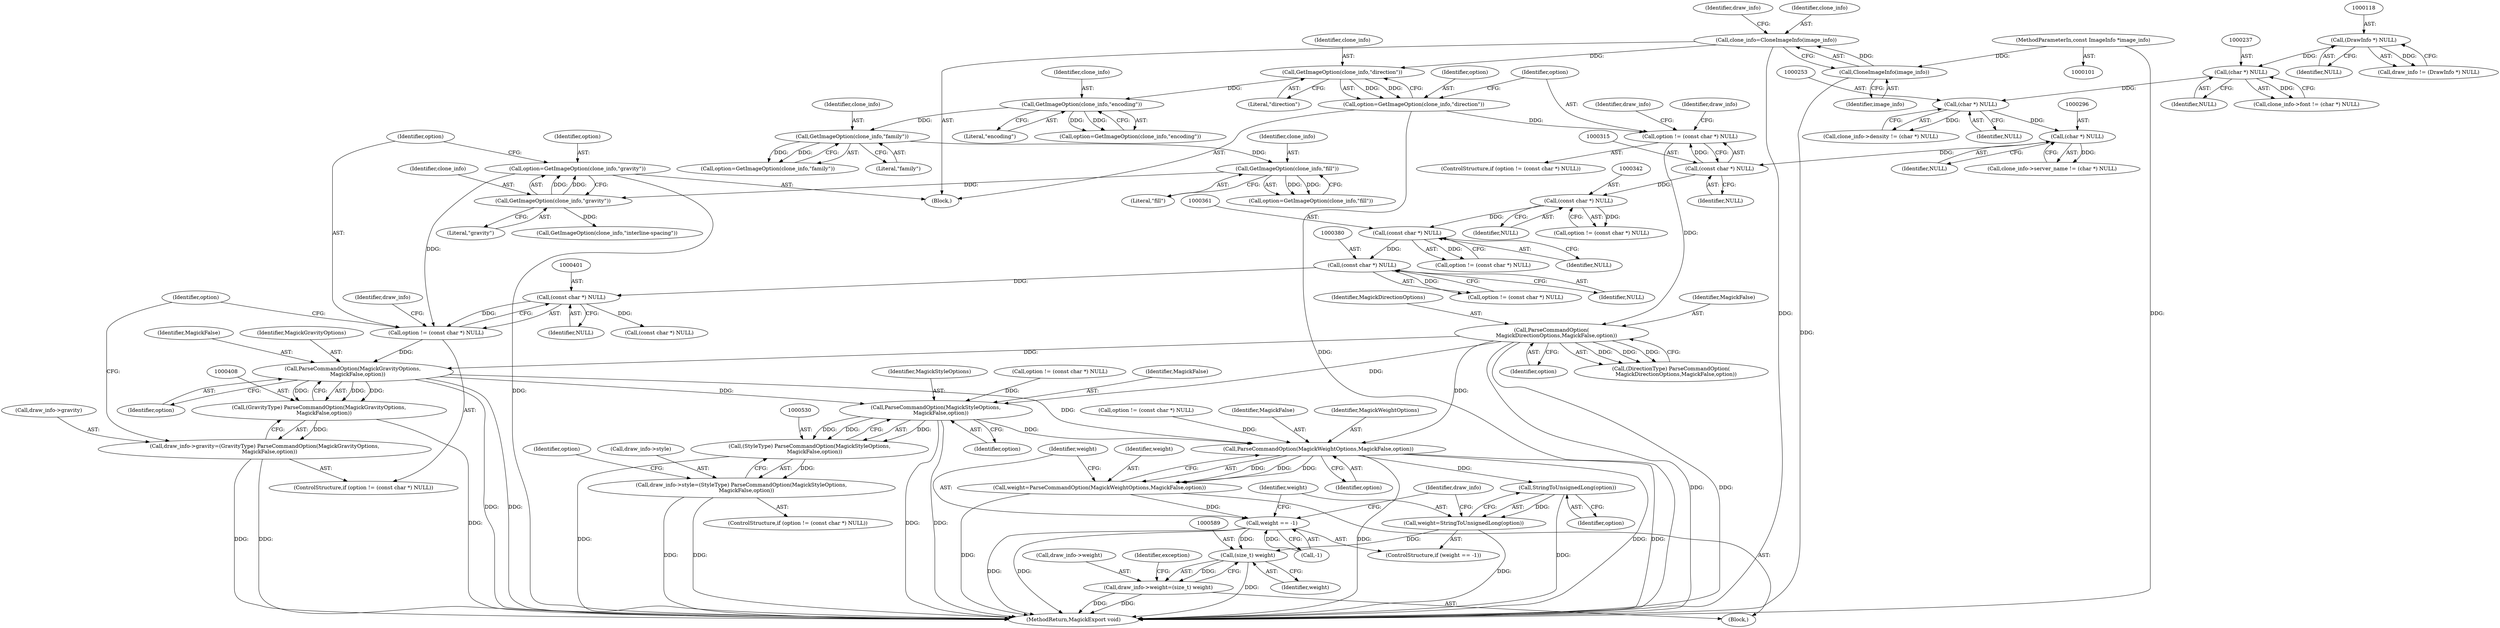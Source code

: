 digraph "0_ImageMagick_726812fa2fa7ce16bcf58f6e115f65427a1c0950_4@pointer" {
"1000409" [label="(Call,ParseCommandOption(MagickGravityOptions,\n      MagickFalse,option))"];
"1000323" [label="(Call,ParseCommandOption(\n      MagickDirectionOptions,MagickFalse,option))"];
"1000312" [label="(Call,option != (const char *) NULL)"];
"1000306" [label="(Call,option=GetImageOption(clone_info,\"direction\"))"];
"1000308" [label="(Call,GetImageOption(clone_info,\"direction\"))"];
"1000128" [label="(Call,clone_info=CloneImageInfo(image_info))"];
"1000130" [label="(Call,CloneImageInfo(image_info))"];
"1000102" [label="(MethodParameterIn,const ImageInfo *image_info)"];
"1000314" [label="(Call,(const char *) NULL)"];
"1000295" [label="(Call,(char *) NULL)"];
"1000252" [label="(Call,(char *) NULL)"];
"1000236" [label="(Call,(char *) NULL)"];
"1000117" [label="(Call,(DrawInfo *) NULL)"];
"1000398" [label="(Call,option != (const char *) NULL)"];
"1000392" [label="(Call,option=GetImageOption(clone_info,\"gravity\"))"];
"1000394" [label="(Call,GetImageOption(clone_info,\"gravity\"))"];
"1000373" [label="(Call,GetImageOption(clone_info,\"fill\"))"];
"1000354" [label="(Call,GetImageOption(clone_info,\"family\"))"];
"1000335" [label="(Call,GetImageOption(clone_info,\"encoding\"))"];
"1000400" [label="(Call,(const char *) NULL)"];
"1000379" [label="(Call,(const char *) NULL)"];
"1000360" [label="(Call,(const char *) NULL)"];
"1000341" [label="(Call,(const char *) NULL)"];
"1000407" [label="(Call,(GravityType) ParseCommandOption(MagickGravityOptions,\n      MagickFalse,option))"];
"1000403" [label="(Call,draw_info->gravity=(GravityType) ParseCommandOption(MagickGravityOptions,\n      MagickFalse,option))"];
"1000531" [label="(Call,ParseCommandOption(MagickStyleOptions,\n      MagickFalse,option))"];
"1000529" [label="(Call,(StyleType) ParseCommandOption(MagickStyleOptions,\n      MagickFalse,option))"];
"1000525" [label="(Call,draw_info->style=(StyleType) ParseCommandOption(MagickStyleOptions,\n      MagickFalse,option))"];
"1000571" [label="(Call,ParseCommandOption(MagickWeightOptions,MagickFalse,option))"];
"1000569" [label="(Call,weight=ParseCommandOption(MagickWeightOptions,MagickFalse,option))"];
"1000576" [label="(Call,weight == -1)"];
"1000588" [label="(Call,(size_t) weight)"];
"1000584" [label="(Call,draw_info->weight=(size_t) weight)"];
"1000582" [label="(Call,StringToUnsignedLong(option))"];
"1000580" [label="(Call,weight=StringToUnsignedLong(option))"];
"1000574" [label="(Identifier,option)"];
"1000532" [label="(Identifier,MagickStyleOptions)"];
"1000580" [label="(Call,weight=StringToUnsignedLong(option))"];
"1000583" [label="(Identifier,option)"];
"1000307" [label="(Identifier,option)"];
"1000343" [label="(Identifier,NULL)"];
"1000324" [label="(Identifier,MagickDirectionOptions)"];
"1000311" [label="(ControlStructure,if (option != (const char *) NULL))"];
"1000130" [label="(Call,CloneImageInfo(image_info))"];
"1000404" [label="(Call,draw_info->gravity)"];
"1000531" [label="(Call,ParseCommandOption(MagickStyleOptions,\n      MagickFalse,option))"];
"1000410" [label="(Identifier,MagickGravityOptions)"];
"1000562" [label="(Call,option != (const char *) NULL)"];
"1000399" [label="(Identifier,option)"];
"1000319" [label="(Identifier,draw_info)"];
"1000330" [label="(Identifier,draw_info)"];
"1000582" [label="(Call,StringToUnsignedLong(option))"];
"1000400" [label="(Call,(const char *) NULL)"];
"1000407" [label="(Call,(GravityType) ParseCommandOption(MagickGravityOptions,\n      MagickFalse,option))"];
"1000371" [label="(Call,option=GetImageOption(clone_info,\"fill\"))"];
"1000576" [label="(Call,weight == -1)"];
"1000373" [label="(Call,GetImageOption(clone_info,\"fill\"))"];
"1000335" [label="(Call,GetImageOption(clone_info,\"encoding\"))"];
"1000129" [label="(Identifier,clone_info)"];
"1000306" [label="(Call,option=GetImageOption(clone_info,\"direction\"))"];
"1000393" [label="(Identifier,option)"];
"1000323" [label="(Call,ParseCommandOption(\n      MagickDirectionOptions,MagickFalse,option))"];
"1000395" [label="(Identifier,clone_info)"];
"1000131" [label="(Identifier,image_info)"];
"1000571" [label="(Call,ParseCommandOption(MagickWeightOptions,MagickFalse,option))"];
"1000590" [label="(Identifier,weight)"];
"1000117" [label="(Call,(DrawInfo *) NULL)"];
"1000534" [label="(Identifier,option)"];
"1000337" [label="(Literal,\"encoding\")"];
"1000570" [label="(Identifier,weight)"];
"1000325" [label="(Identifier,MagickFalse)"];
"1000581" [label="(Identifier,weight)"];
"1000520" [label="(Call,option != (const char *) NULL)"];
"1000128" [label="(Call,clone_info=CloneImageInfo(image_info))"];
"1000402" [label="(Identifier,NULL)"];
"1000339" [label="(Call,option != (const char *) NULL)"];
"1000421" [label="(Call,(const char *) NULL)"];
"1000354" [label="(Call,GetImageOption(clone_info,\"family\"))"];
"1000525" [label="(Call,draw_info->style=(StyleType) ParseCommandOption(MagickStyleOptions,\n      MagickFalse,option))"];
"1000394" [label="(Call,GetImageOption(clone_info,\"gravity\"))"];
"1000415" [label="(Call,GetImageOption(clone_info,\"interline-spacing\"))"];
"1000316" [label="(Identifier,NULL)"];
"1000403" [label="(Call,draw_info->gravity=(GravityType) ParseCommandOption(MagickGravityOptions,\n      MagickFalse,option))"];
"1000381" [label="(Identifier,NULL)"];
"1000588" [label="(Call,(size_t) weight)"];
"1000398" [label="(Call,option != (const char *) NULL)"];
"1000119" [label="(Identifier,NULL)"];
"1000396" [label="(Literal,\"gravity\")"];
"1000248" [label="(Call,clone_info->density != (char *) NULL)"];
"1000314" [label="(Call,(const char *) NULL)"];
"1000236" [label="(Call,(char *) NULL)"];
"1000295" [label="(Call,(char *) NULL)"];
"1000409" [label="(Call,ParseCommandOption(MagickGravityOptions,\n      MagickFalse,option))"];
"1000232" [label="(Call,clone_info->font != (char *) NULL)"];
"1000352" [label="(Call,option=GetImageOption(clone_info,\"family\"))"];
"1000356" [label="(Literal,\"family\")"];
"1000529" [label="(Call,(StyleType) ParseCommandOption(MagickStyleOptions,\n      MagickFalse,option))"];
"1000362" [label="(Identifier,NULL)"];
"1000309" [label="(Identifier,clone_info)"];
"1000102" [label="(MethodParameterIn,const ImageInfo *image_info)"];
"1000308" [label="(Call,GetImageOption(clone_info,\"direction\"))"];
"1000374" [label="(Identifier,clone_info)"];
"1000377" [label="(Call,option != (const char *) NULL)"];
"1000573" [label="(Identifier,MagickFalse)"];
"1000336" [label="(Identifier,clone_info)"];
"1000333" [label="(Call,option=GetImageOption(clone_info,\"encoding\"))"];
"1000135" [label="(Identifier,draw_info)"];
"1000412" [label="(Identifier,option)"];
"1000392" [label="(Call,option=GetImageOption(clone_info,\"gravity\"))"];
"1000577" [label="(Identifier,weight)"];
"1000379" [label="(Call,(const char *) NULL)"];
"1000238" [label="(Identifier,NULL)"];
"1000526" [label="(Call,draw_info->style)"];
"1000586" [label="(Identifier,draw_info)"];
"1000297" [label="(Identifier,NULL)"];
"1000575" [label="(ControlStructure,if (weight == -1))"];
"1000254" [label="(Identifier,NULL)"];
"1000585" [label="(Call,draw_info->weight)"];
"1000360" [label="(Call,(const char *) NULL)"];
"1000592" [label="(Identifier,exception)"];
"1000569" [label="(Call,weight=ParseCommandOption(MagickWeightOptions,MagickFalse,option))"];
"1000604" [label="(MethodReturn,MagickExport void)"];
"1000310" [label="(Literal,\"direction\")"];
"1000411" [label="(Identifier,MagickFalse)"];
"1000572" [label="(Identifier,MagickWeightOptions)"];
"1000104" [label="(Block,)"];
"1000375" [label="(Literal,\"fill\")"];
"1000313" [label="(Identifier,option)"];
"1000326" [label="(Identifier,option)"];
"1000115" [label="(Call,draw_info != (DrawInfo *) NULL)"];
"1000321" [label="(Call,(DirectionType) ParseCommandOption(\n      MagickDirectionOptions,MagickFalse,option))"];
"1000584" [label="(Call,draw_info->weight=(size_t) weight)"];
"1000358" [label="(Call,option != (const char *) NULL)"];
"1000414" [label="(Identifier,option)"];
"1000397" [label="(ControlStructure,if (option != (const char *) NULL))"];
"1000405" [label="(Identifier,draw_info)"];
"1000578" [label="(Call,-1)"];
"1000533" [label="(Identifier,MagickFalse)"];
"1000355" [label="(Identifier,clone_info)"];
"1000519" [label="(ControlStructure,if (option != (const char *) NULL))"];
"1000341" [label="(Call,(const char *) NULL)"];
"1000291" [label="(Call,clone_info->server_name != (char *) NULL)"];
"1000252" [label="(Call,(char *) NULL)"];
"1000312" [label="(Call,option != (const char *) NULL)"];
"1000536" [label="(Identifier,option)"];
"1000567" [label="(Block,)"];
"1000409" -> "1000407"  [label="AST: "];
"1000409" -> "1000412"  [label="CFG: "];
"1000410" -> "1000409"  [label="AST: "];
"1000411" -> "1000409"  [label="AST: "];
"1000412" -> "1000409"  [label="AST: "];
"1000407" -> "1000409"  [label="CFG: "];
"1000409" -> "1000604"  [label="DDG: "];
"1000409" -> "1000604"  [label="DDG: "];
"1000409" -> "1000407"  [label="DDG: "];
"1000409" -> "1000407"  [label="DDG: "];
"1000409" -> "1000407"  [label="DDG: "];
"1000323" -> "1000409"  [label="DDG: "];
"1000398" -> "1000409"  [label="DDG: "];
"1000409" -> "1000531"  [label="DDG: "];
"1000409" -> "1000571"  [label="DDG: "];
"1000323" -> "1000321"  [label="AST: "];
"1000323" -> "1000326"  [label="CFG: "];
"1000324" -> "1000323"  [label="AST: "];
"1000325" -> "1000323"  [label="AST: "];
"1000326" -> "1000323"  [label="AST: "];
"1000321" -> "1000323"  [label="CFG: "];
"1000323" -> "1000604"  [label="DDG: "];
"1000323" -> "1000604"  [label="DDG: "];
"1000323" -> "1000321"  [label="DDG: "];
"1000323" -> "1000321"  [label="DDG: "];
"1000323" -> "1000321"  [label="DDG: "];
"1000312" -> "1000323"  [label="DDG: "];
"1000323" -> "1000531"  [label="DDG: "];
"1000323" -> "1000571"  [label="DDG: "];
"1000312" -> "1000311"  [label="AST: "];
"1000312" -> "1000314"  [label="CFG: "];
"1000313" -> "1000312"  [label="AST: "];
"1000314" -> "1000312"  [label="AST: "];
"1000319" -> "1000312"  [label="CFG: "];
"1000330" -> "1000312"  [label="CFG: "];
"1000306" -> "1000312"  [label="DDG: "];
"1000314" -> "1000312"  [label="DDG: "];
"1000306" -> "1000104"  [label="AST: "];
"1000306" -> "1000308"  [label="CFG: "];
"1000307" -> "1000306"  [label="AST: "];
"1000308" -> "1000306"  [label="AST: "];
"1000313" -> "1000306"  [label="CFG: "];
"1000306" -> "1000604"  [label="DDG: "];
"1000308" -> "1000306"  [label="DDG: "];
"1000308" -> "1000306"  [label="DDG: "];
"1000308" -> "1000310"  [label="CFG: "];
"1000309" -> "1000308"  [label="AST: "];
"1000310" -> "1000308"  [label="AST: "];
"1000128" -> "1000308"  [label="DDG: "];
"1000308" -> "1000335"  [label="DDG: "];
"1000128" -> "1000104"  [label="AST: "];
"1000128" -> "1000130"  [label="CFG: "];
"1000129" -> "1000128"  [label="AST: "];
"1000130" -> "1000128"  [label="AST: "];
"1000135" -> "1000128"  [label="CFG: "];
"1000128" -> "1000604"  [label="DDG: "];
"1000130" -> "1000128"  [label="DDG: "];
"1000130" -> "1000131"  [label="CFG: "];
"1000131" -> "1000130"  [label="AST: "];
"1000130" -> "1000604"  [label="DDG: "];
"1000102" -> "1000130"  [label="DDG: "];
"1000102" -> "1000101"  [label="AST: "];
"1000102" -> "1000604"  [label="DDG: "];
"1000314" -> "1000316"  [label="CFG: "];
"1000315" -> "1000314"  [label="AST: "];
"1000316" -> "1000314"  [label="AST: "];
"1000295" -> "1000314"  [label="DDG: "];
"1000314" -> "1000341"  [label="DDG: "];
"1000295" -> "1000291"  [label="AST: "];
"1000295" -> "1000297"  [label="CFG: "];
"1000296" -> "1000295"  [label="AST: "];
"1000297" -> "1000295"  [label="AST: "];
"1000291" -> "1000295"  [label="CFG: "];
"1000295" -> "1000291"  [label="DDG: "];
"1000252" -> "1000295"  [label="DDG: "];
"1000252" -> "1000248"  [label="AST: "];
"1000252" -> "1000254"  [label="CFG: "];
"1000253" -> "1000252"  [label="AST: "];
"1000254" -> "1000252"  [label="AST: "];
"1000248" -> "1000252"  [label="CFG: "];
"1000252" -> "1000248"  [label="DDG: "];
"1000236" -> "1000252"  [label="DDG: "];
"1000236" -> "1000232"  [label="AST: "];
"1000236" -> "1000238"  [label="CFG: "];
"1000237" -> "1000236"  [label="AST: "];
"1000238" -> "1000236"  [label="AST: "];
"1000232" -> "1000236"  [label="CFG: "];
"1000236" -> "1000232"  [label="DDG: "];
"1000117" -> "1000236"  [label="DDG: "];
"1000117" -> "1000115"  [label="AST: "];
"1000117" -> "1000119"  [label="CFG: "];
"1000118" -> "1000117"  [label="AST: "];
"1000119" -> "1000117"  [label="AST: "];
"1000115" -> "1000117"  [label="CFG: "];
"1000117" -> "1000115"  [label="DDG: "];
"1000398" -> "1000397"  [label="AST: "];
"1000398" -> "1000400"  [label="CFG: "];
"1000399" -> "1000398"  [label="AST: "];
"1000400" -> "1000398"  [label="AST: "];
"1000405" -> "1000398"  [label="CFG: "];
"1000414" -> "1000398"  [label="CFG: "];
"1000392" -> "1000398"  [label="DDG: "];
"1000400" -> "1000398"  [label="DDG: "];
"1000392" -> "1000104"  [label="AST: "];
"1000392" -> "1000394"  [label="CFG: "];
"1000393" -> "1000392"  [label="AST: "];
"1000394" -> "1000392"  [label="AST: "];
"1000399" -> "1000392"  [label="CFG: "];
"1000392" -> "1000604"  [label="DDG: "];
"1000394" -> "1000392"  [label="DDG: "];
"1000394" -> "1000392"  [label="DDG: "];
"1000394" -> "1000396"  [label="CFG: "];
"1000395" -> "1000394"  [label="AST: "];
"1000396" -> "1000394"  [label="AST: "];
"1000373" -> "1000394"  [label="DDG: "];
"1000394" -> "1000415"  [label="DDG: "];
"1000373" -> "1000371"  [label="AST: "];
"1000373" -> "1000375"  [label="CFG: "];
"1000374" -> "1000373"  [label="AST: "];
"1000375" -> "1000373"  [label="AST: "];
"1000371" -> "1000373"  [label="CFG: "];
"1000373" -> "1000371"  [label="DDG: "];
"1000373" -> "1000371"  [label="DDG: "];
"1000354" -> "1000373"  [label="DDG: "];
"1000354" -> "1000352"  [label="AST: "];
"1000354" -> "1000356"  [label="CFG: "];
"1000355" -> "1000354"  [label="AST: "];
"1000356" -> "1000354"  [label="AST: "];
"1000352" -> "1000354"  [label="CFG: "];
"1000354" -> "1000352"  [label="DDG: "];
"1000354" -> "1000352"  [label="DDG: "];
"1000335" -> "1000354"  [label="DDG: "];
"1000335" -> "1000333"  [label="AST: "];
"1000335" -> "1000337"  [label="CFG: "];
"1000336" -> "1000335"  [label="AST: "];
"1000337" -> "1000335"  [label="AST: "];
"1000333" -> "1000335"  [label="CFG: "];
"1000335" -> "1000333"  [label="DDG: "];
"1000335" -> "1000333"  [label="DDG: "];
"1000400" -> "1000402"  [label="CFG: "];
"1000401" -> "1000400"  [label="AST: "];
"1000402" -> "1000400"  [label="AST: "];
"1000379" -> "1000400"  [label="DDG: "];
"1000400" -> "1000421"  [label="DDG: "];
"1000379" -> "1000377"  [label="AST: "];
"1000379" -> "1000381"  [label="CFG: "];
"1000380" -> "1000379"  [label="AST: "];
"1000381" -> "1000379"  [label="AST: "];
"1000377" -> "1000379"  [label="CFG: "];
"1000379" -> "1000377"  [label="DDG: "];
"1000360" -> "1000379"  [label="DDG: "];
"1000360" -> "1000358"  [label="AST: "];
"1000360" -> "1000362"  [label="CFG: "];
"1000361" -> "1000360"  [label="AST: "];
"1000362" -> "1000360"  [label="AST: "];
"1000358" -> "1000360"  [label="CFG: "];
"1000360" -> "1000358"  [label="DDG: "];
"1000341" -> "1000360"  [label="DDG: "];
"1000341" -> "1000339"  [label="AST: "];
"1000341" -> "1000343"  [label="CFG: "];
"1000342" -> "1000341"  [label="AST: "];
"1000343" -> "1000341"  [label="AST: "];
"1000339" -> "1000341"  [label="CFG: "];
"1000341" -> "1000339"  [label="DDG: "];
"1000407" -> "1000403"  [label="AST: "];
"1000408" -> "1000407"  [label="AST: "];
"1000403" -> "1000407"  [label="CFG: "];
"1000407" -> "1000604"  [label="DDG: "];
"1000407" -> "1000403"  [label="DDG: "];
"1000403" -> "1000397"  [label="AST: "];
"1000404" -> "1000403"  [label="AST: "];
"1000414" -> "1000403"  [label="CFG: "];
"1000403" -> "1000604"  [label="DDG: "];
"1000403" -> "1000604"  [label="DDG: "];
"1000531" -> "1000529"  [label="AST: "];
"1000531" -> "1000534"  [label="CFG: "];
"1000532" -> "1000531"  [label="AST: "];
"1000533" -> "1000531"  [label="AST: "];
"1000534" -> "1000531"  [label="AST: "];
"1000529" -> "1000531"  [label="CFG: "];
"1000531" -> "1000604"  [label="DDG: "];
"1000531" -> "1000604"  [label="DDG: "];
"1000531" -> "1000529"  [label="DDG: "];
"1000531" -> "1000529"  [label="DDG: "];
"1000531" -> "1000529"  [label="DDG: "];
"1000520" -> "1000531"  [label="DDG: "];
"1000531" -> "1000571"  [label="DDG: "];
"1000529" -> "1000525"  [label="AST: "];
"1000530" -> "1000529"  [label="AST: "];
"1000525" -> "1000529"  [label="CFG: "];
"1000529" -> "1000604"  [label="DDG: "];
"1000529" -> "1000525"  [label="DDG: "];
"1000525" -> "1000519"  [label="AST: "];
"1000526" -> "1000525"  [label="AST: "];
"1000536" -> "1000525"  [label="CFG: "];
"1000525" -> "1000604"  [label="DDG: "];
"1000525" -> "1000604"  [label="DDG: "];
"1000571" -> "1000569"  [label="AST: "];
"1000571" -> "1000574"  [label="CFG: "];
"1000572" -> "1000571"  [label="AST: "];
"1000573" -> "1000571"  [label="AST: "];
"1000574" -> "1000571"  [label="AST: "];
"1000569" -> "1000571"  [label="CFG: "];
"1000571" -> "1000604"  [label="DDG: "];
"1000571" -> "1000604"  [label="DDG: "];
"1000571" -> "1000604"  [label="DDG: "];
"1000571" -> "1000569"  [label="DDG: "];
"1000571" -> "1000569"  [label="DDG: "];
"1000571" -> "1000569"  [label="DDG: "];
"1000562" -> "1000571"  [label="DDG: "];
"1000571" -> "1000582"  [label="DDG: "];
"1000569" -> "1000567"  [label="AST: "];
"1000570" -> "1000569"  [label="AST: "];
"1000577" -> "1000569"  [label="CFG: "];
"1000569" -> "1000604"  [label="DDG: "];
"1000569" -> "1000576"  [label="DDG: "];
"1000576" -> "1000575"  [label="AST: "];
"1000576" -> "1000578"  [label="CFG: "];
"1000577" -> "1000576"  [label="AST: "];
"1000578" -> "1000576"  [label="AST: "];
"1000581" -> "1000576"  [label="CFG: "];
"1000586" -> "1000576"  [label="CFG: "];
"1000576" -> "1000604"  [label="DDG: "];
"1000576" -> "1000604"  [label="DDG: "];
"1000578" -> "1000576"  [label="DDG: "];
"1000576" -> "1000588"  [label="DDG: "];
"1000588" -> "1000584"  [label="AST: "];
"1000588" -> "1000590"  [label="CFG: "];
"1000589" -> "1000588"  [label="AST: "];
"1000590" -> "1000588"  [label="AST: "];
"1000584" -> "1000588"  [label="CFG: "];
"1000588" -> "1000604"  [label="DDG: "];
"1000588" -> "1000584"  [label="DDG: "];
"1000580" -> "1000588"  [label="DDG: "];
"1000584" -> "1000567"  [label="AST: "];
"1000585" -> "1000584"  [label="AST: "];
"1000592" -> "1000584"  [label="CFG: "];
"1000584" -> "1000604"  [label="DDG: "];
"1000584" -> "1000604"  [label="DDG: "];
"1000582" -> "1000580"  [label="AST: "];
"1000582" -> "1000583"  [label="CFG: "];
"1000583" -> "1000582"  [label="AST: "];
"1000580" -> "1000582"  [label="CFG: "];
"1000582" -> "1000604"  [label="DDG: "];
"1000582" -> "1000580"  [label="DDG: "];
"1000580" -> "1000575"  [label="AST: "];
"1000581" -> "1000580"  [label="AST: "];
"1000586" -> "1000580"  [label="CFG: "];
"1000580" -> "1000604"  [label="DDG: "];
}
